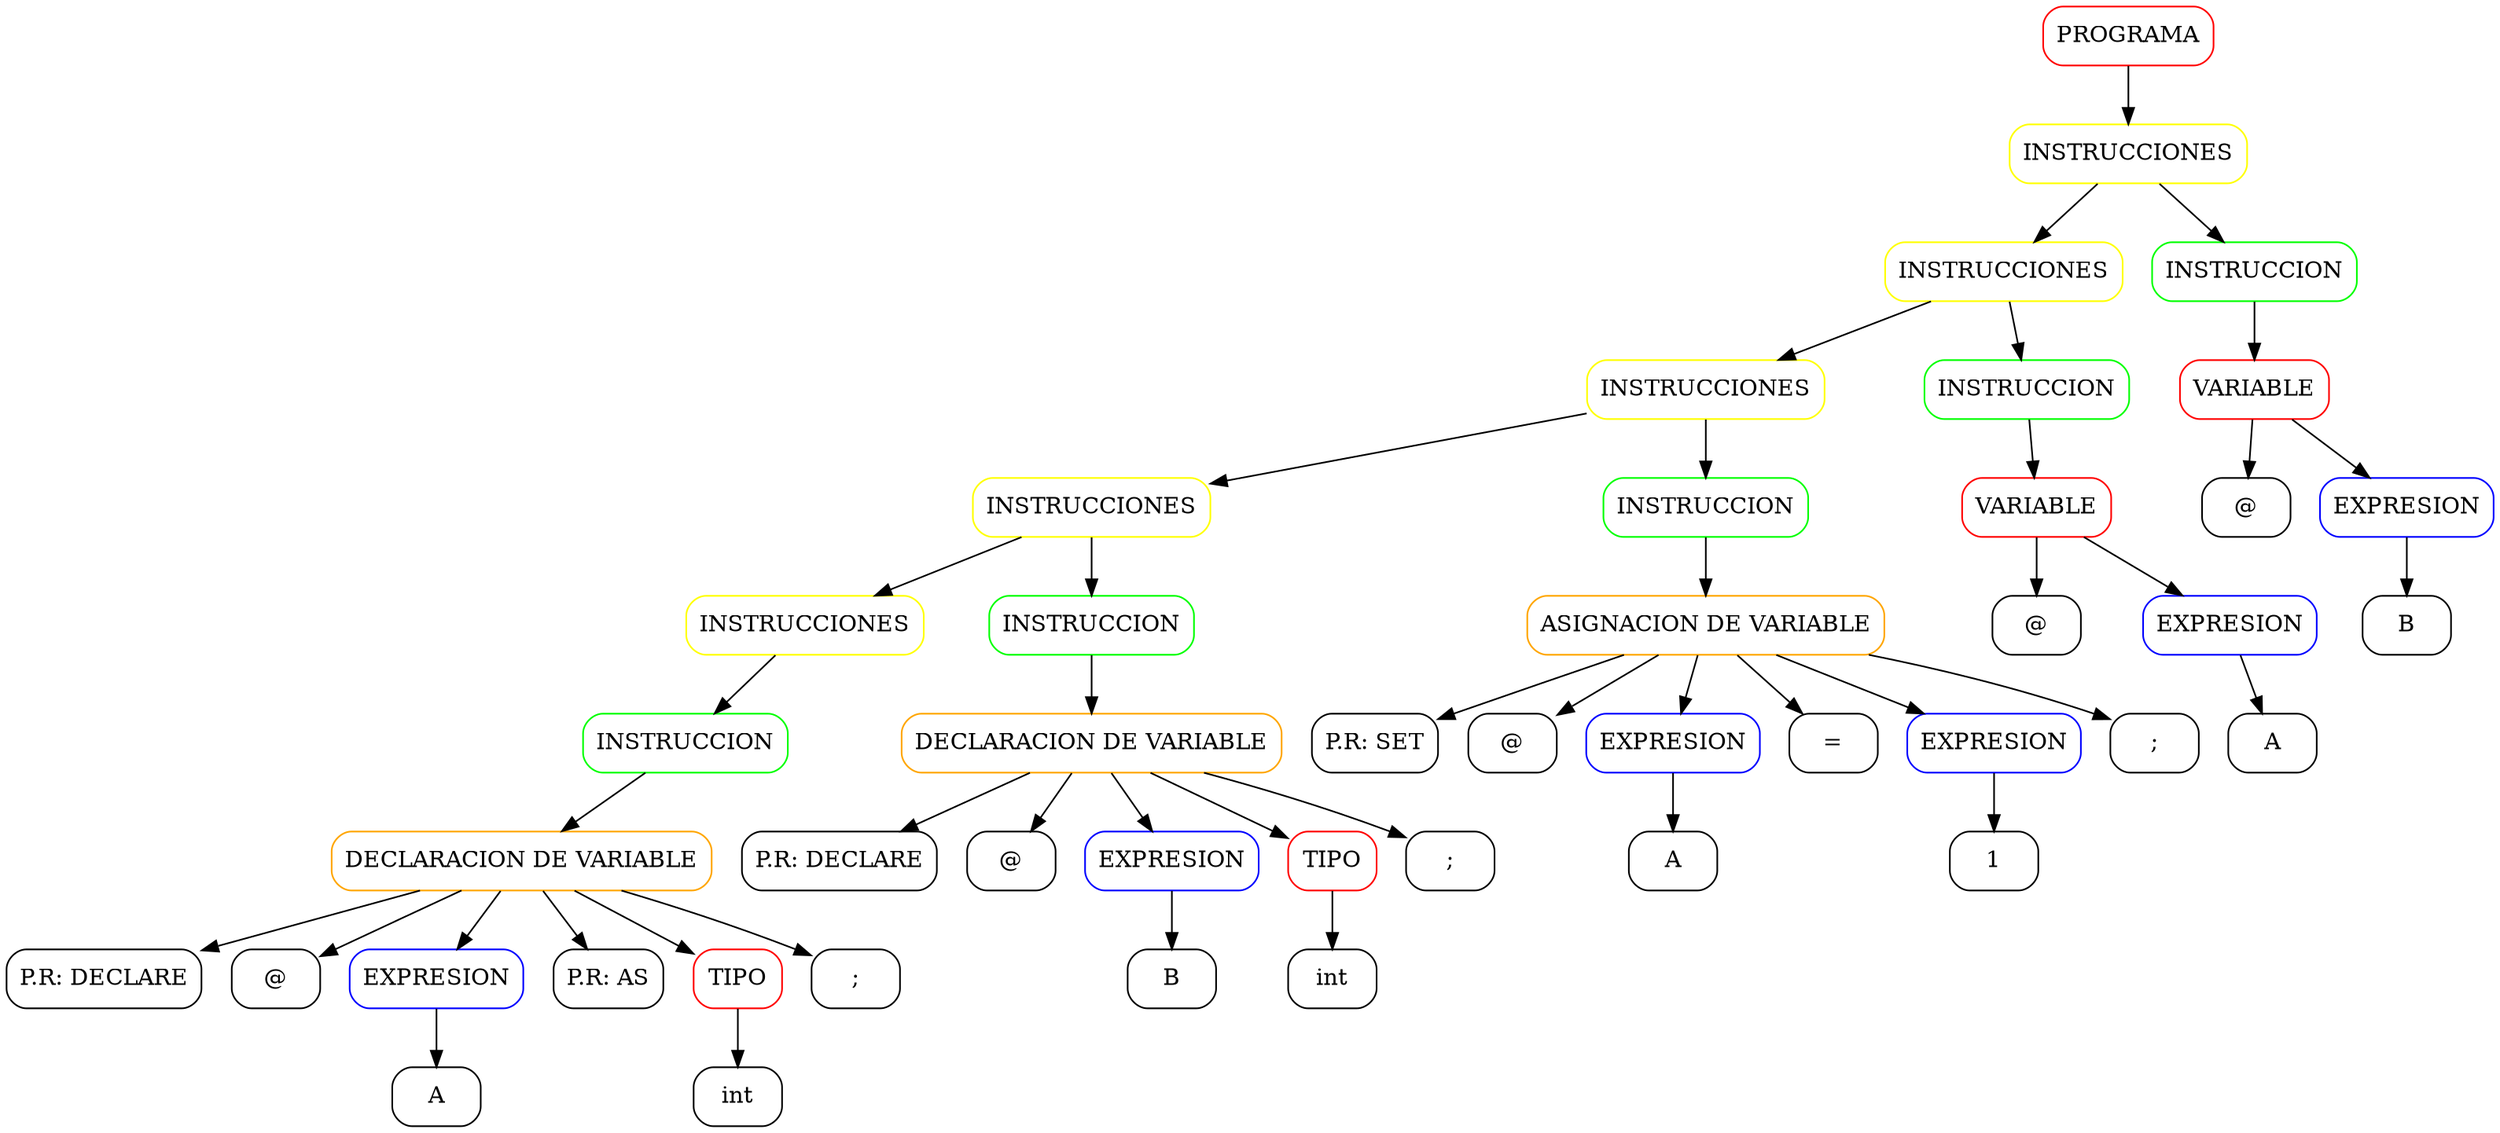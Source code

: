 digraph AST {
node [shape=box, style=rounded];
n2394058463[label="PROGRAMA" color="red"];
n9433129563[label="INSTRUCCIONES" color="yellow"];
n8278710017[label="INSTRUCCIONES" color="yellow"];
n6229031347[label="INSTRUCCIONES" color="yellow"];
n4369359969[label="INSTRUCCIONES" color="yellow"];
n9971616289[label="INSTRUCCIONES" color="yellow"];
n8810691010[label="INSTRUCCION" color="green"];
n8508988407[label="DECLARACION DE VARIABLE" color="ORANGE"];
n6082451922[label="P.R: DECLARE" color="black"];
n8508988407 -> n6082451922; 
n3270397728[label="@" color="black"];
n8508988407 -> n3270397728; 
n7798959534[label="EXPRESION" color="blue"];
n3433103324[label="A" color="black"];
n7798959534 -> n3433103324; 
n8508988407 -> n7798959534; 
n2326527547[label="P.R: AS" color="black"];
n8508988407 -> n2326527547; 
n6316024525[label="TIPO" color="red"];
n8482288248[label="int" color="black"];
n6316024525 -> n8482288248; 
n8508988407 -> n6316024525; 
n2158472308[label=";" color="black"];
n8508988407 -> n2158472308; 
n8810691010 -> n8508988407; 
n9971616289 -> n8810691010; 
n4369359969 -> n9971616289; 
n9484390123[label="INSTRUCCION" color="green"];
n4110774375[label="DECLARACION DE VARIABLE" color="ORANGE"];
n1885621025[label="P.R: DECLARE" color="black"];
n4110774375 -> n1885621025; 
n6793135492[label="@" color="black"];
n4110774375 -> n6793135492; 
n3140648842[label="EXPRESION" color="blue"];
n6202242672[label="B" color="black"];
n3140648842 -> n6202242672; 
n4110774375 -> n3140648842; 
n4508639892[label="TIPO" color="red"];
n2978642278[label="int" color="black"];
n4508639892 -> n2978642278; 
n4110774375 -> n4508639892; 
n9548058189[label=";" color="black"];
n4110774375 -> n9548058189; 
n9484390123 -> n4110774375; 
n4369359969 -> n9484390123; 
n6229031347 -> n4369359969; 
n3880209748[label="INSTRUCCION" color="green"];
n5815233553[label="ASIGNACION DE VARIABLE" color="ORANGE"];
n8122662172[label="P.R: SET" color="black"];
n5815233553 -> n8122662172; 
n9564584232[label="@" color="black"];
n5815233553 -> n9564584232; 
n1943679729[label="EXPRESION" color="blue"];
n970256374[label="A" color="black"];
n1943679729 -> n970256374; 
n5815233553 -> n1943679729; 
n8902414528[label="=" color="black"];
n5815233553 -> n8902414528; 
n3533109905[label="EXPRESION" color="blue"];
n5367918777[label="1" color="black"];
n3533109905 -> n5367918777; 
n5815233553 -> n3533109905; 
n3207070216[label=";" color="black"];
n5815233553 -> n3207070216; 
n3880209748 -> n5815233553; 
n6229031347 -> n3880209748; 
n8278710017 -> n6229031347; 
n1793015115[label="INSTRUCCION" color="green"];
n4711573827[label="VARIABLE" color="red"];
n521888450[label="@" color="black"];
n4711573827 -> n521888450; 
n9834327902[label="EXPRESION" color="blue"];
n431982319[label="A" color="black"];
n9834327902 -> n431982319; 
n4711573827 -> n9834327902; 
n1793015115 -> n4711573827; 
n8278710017 -> n1793015115; 
n9433129563 -> n8278710017; 
n3885660916[label="INSTRUCCION" color="green"];
n5787805005[label="VARIABLE" color="red"];
n3054535330[label="@" color="black"];
n5787805005 -> n3054535330; 
n2206781230[label="EXPRESION" color="blue"];
n8862475818[label="B" color="black"];
n2206781230 -> n8862475818; 
n5787805005 -> n2206781230; 
n3885660916 -> n5787805005; 
n9433129563 -> n3885660916; 
n2394058463 -> n9433129563; 
}
